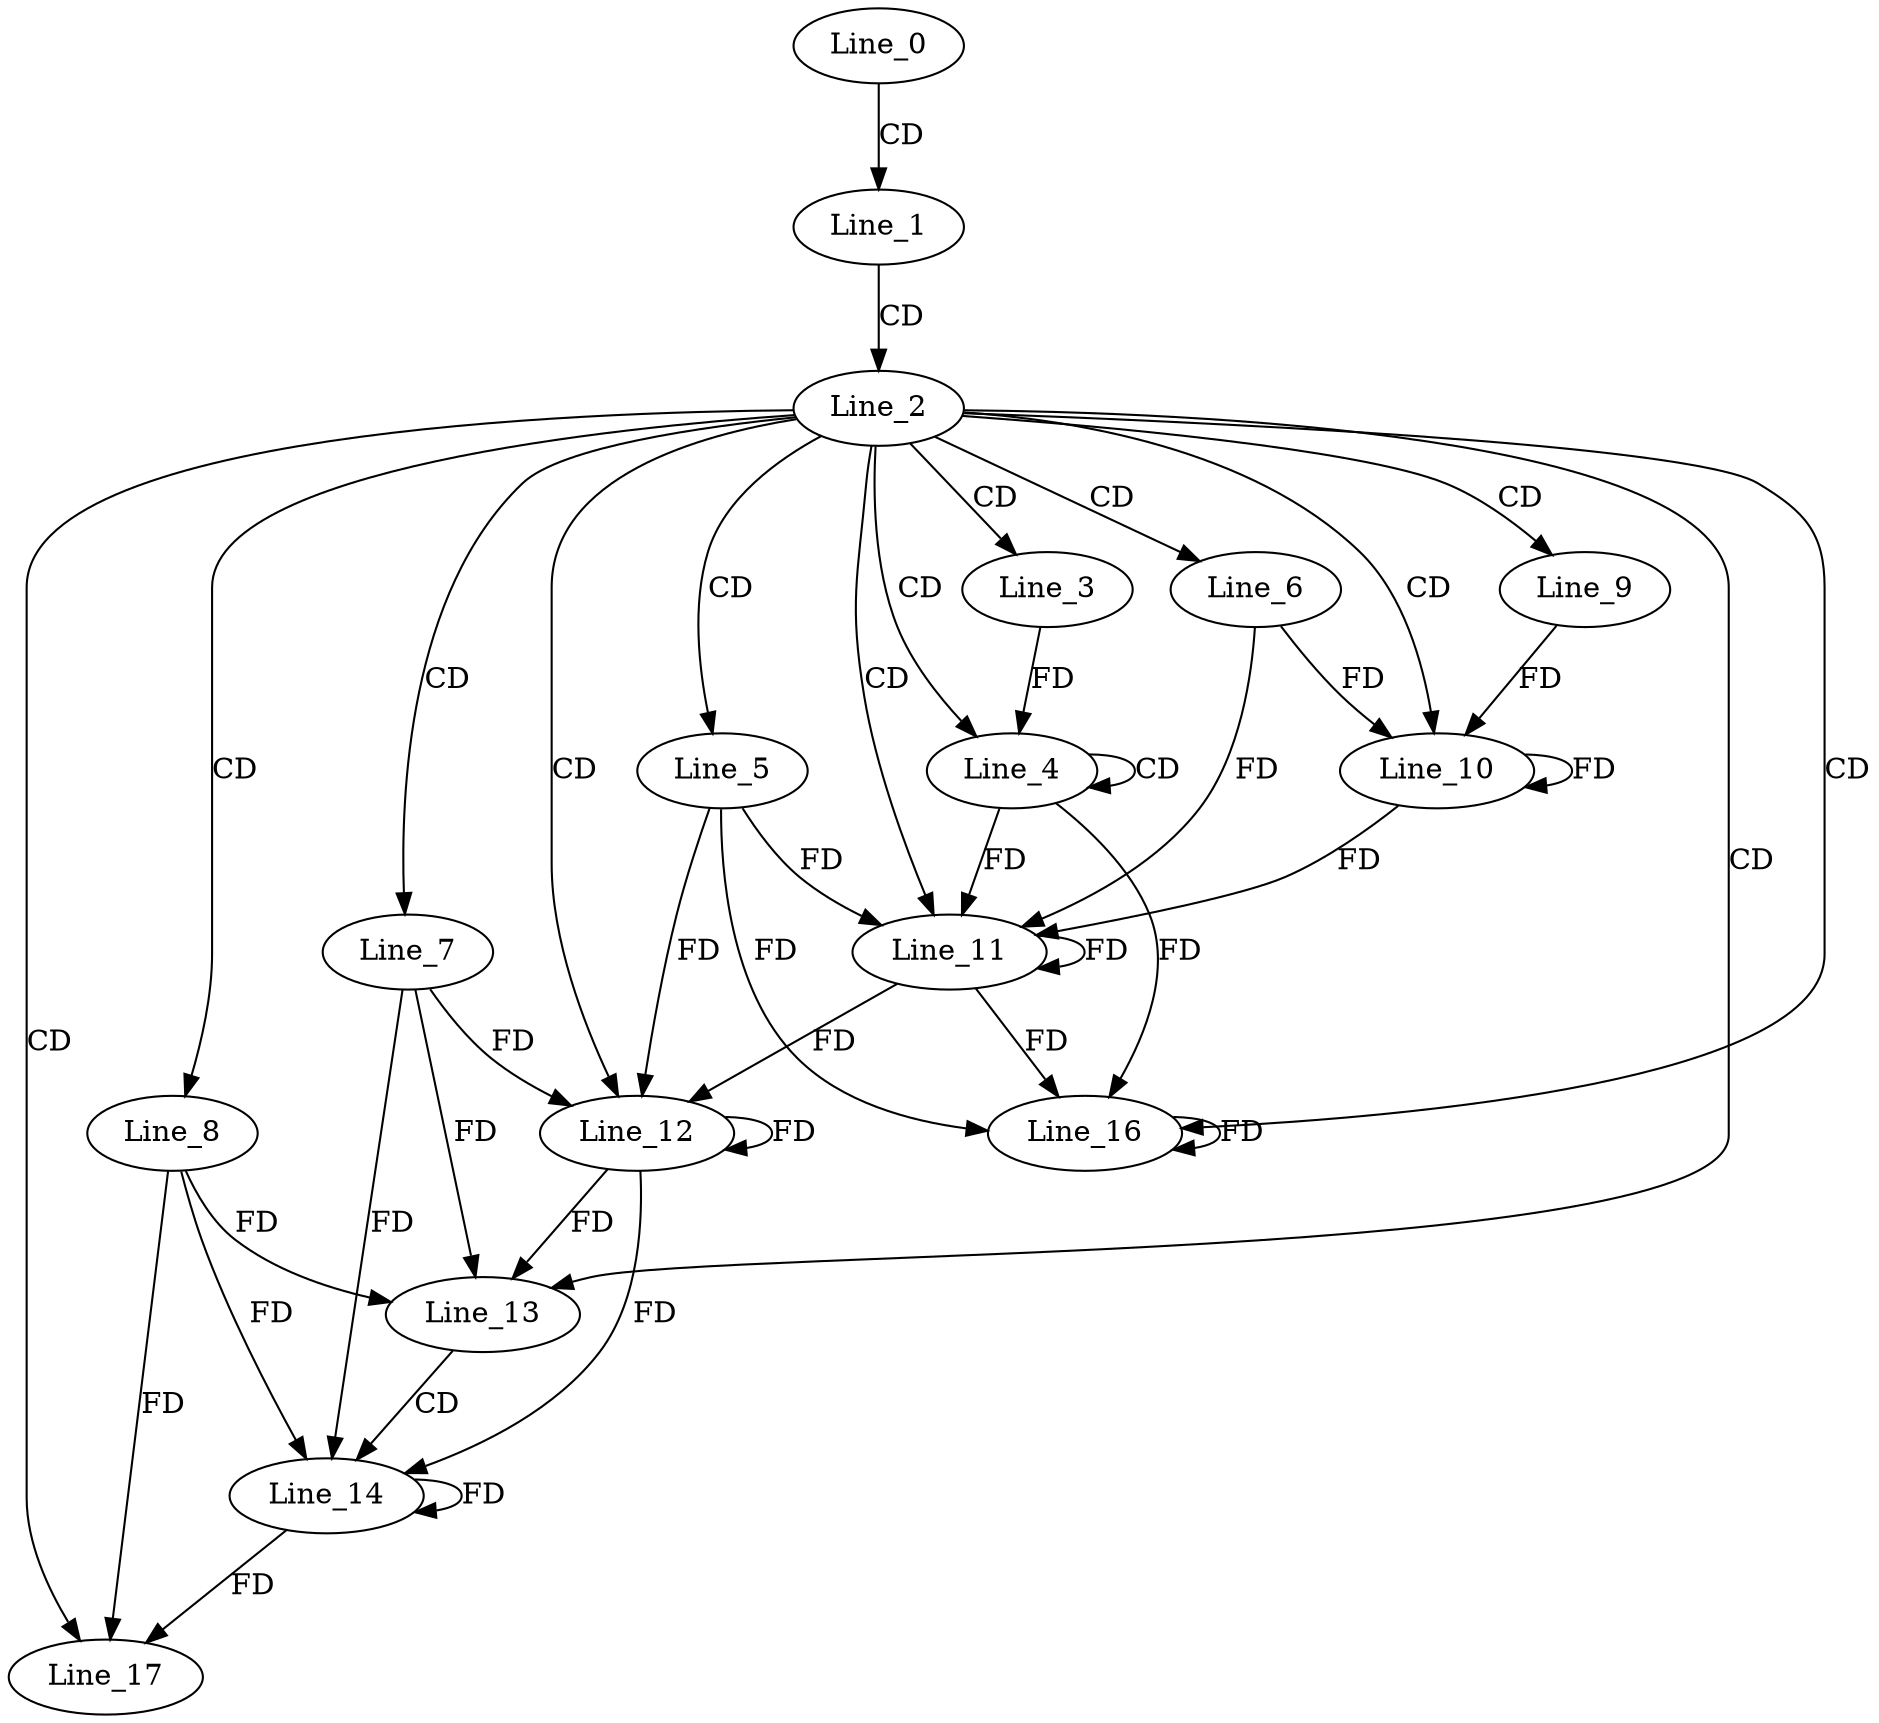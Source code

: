 digraph G {
  Line_0;
  Line_1;
  Line_2;
  Line_3;
  Line_4;
  Line_4;
  Line_5;
  Line_6;
  Line_7;
  Line_8;
  Line_9;
  Line_10;
  Line_10;
  Line_11;
  Line_11;
  Line_12;
  Line_12;
  Line_13;
  Line_14;
  Line_16;
  Line_17;
  Line_0 -> Line_1 [ label="CD" ];
  Line_1 -> Line_2 [ label="CD" ];
  Line_2 -> Line_3 [ label="CD" ];
  Line_2 -> Line_4 [ label="CD" ];
  Line_4 -> Line_4 [ label="CD" ];
  Line_3 -> Line_4 [ label="FD" ];
  Line_2 -> Line_5 [ label="CD" ];
  Line_2 -> Line_6 [ label="CD" ];
  Line_2 -> Line_7 [ label="CD" ];
  Line_2 -> Line_8 [ label="CD" ];
  Line_2 -> Line_9 [ label="CD" ];
  Line_2 -> Line_10 [ label="CD" ];
  Line_6 -> Line_10 [ label="FD" ];
  Line_10 -> Line_10 [ label="FD" ];
  Line_9 -> Line_10 [ label="FD" ];
  Line_2 -> Line_11 [ label="CD" ];
  Line_5 -> Line_11 [ label="FD" ];
  Line_11 -> Line_11 [ label="FD" ];
  Line_4 -> Line_11 [ label="FD" ];
  Line_6 -> Line_11 [ label="FD" ];
  Line_10 -> Line_11 [ label="FD" ];
  Line_2 -> Line_12 [ label="CD" ];
  Line_7 -> Line_12 [ label="FD" ];
  Line_12 -> Line_12 [ label="FD" ];
  Line_5 -> Line_12 [ label="FD" ];
  Line_11 -> Line_12 [ label="FD" ];
  Line_2 -> Line_13 [ label="CD" ];
  Line_7 -> Line_13 [ label="FD" ];
  Line_12 -> Line_13 [ label="FD" ];
  Line_8 -> Line_13 [ label="FD" ];
  Line_13 -> Line_14 [ label="CD" ];
  Line_8 -> Line_14 [ label="FD" ];
  Line_14 -> Line_14 [ label="FD" ];
  Line_7 -> Line_14 [ label="FD" ];
  Line_12 -> Line_14 [ label="FD" ];
  Line_2 -> Line_16 [ label="CD" ];
  Line_5 -> Line_16 [ label="FD" ];
  Line_11 -> Line_16 [ label="FD" ];
  Line_16 -> Line_16 [ label="FD" ];
  Line_4 -> Line_16 [ label="FD" ];
  Line_2 -> Line_17 [ label="CD" ];
  Line_8 -> Line_17 [ label="FD" ];
  Line_14 -> Line_17 [ label="FD" ];
}
